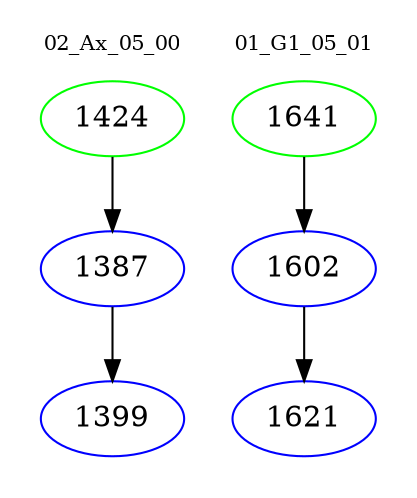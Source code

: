 digraph{
subgraph cluster_0 {
color = white
label = "02_Ax_05_00";
fontsize=10;
T0_1424 [label="1424", color="green"]
T0_1424 -> T0_1387 [color="black"]
T0_1387 [label="1387", color="blue"]
T0_1387 -> T0_1399 [color="black"]
T0_1399 [label="1399", color="blue"]
}
subgraph cluster_1 {
color = white
label = "01_G1_05_01";
fontsize=10;
T1_1641 [label="1641", color="green"]
T1_1641 -> T1_1602 [color="black"]
T1_1602 [label="1602", color="blue"]
T1_1602 -> T1_1621 [color="black"]
T1_1621 [label="1621", color="blue"]
}
}
